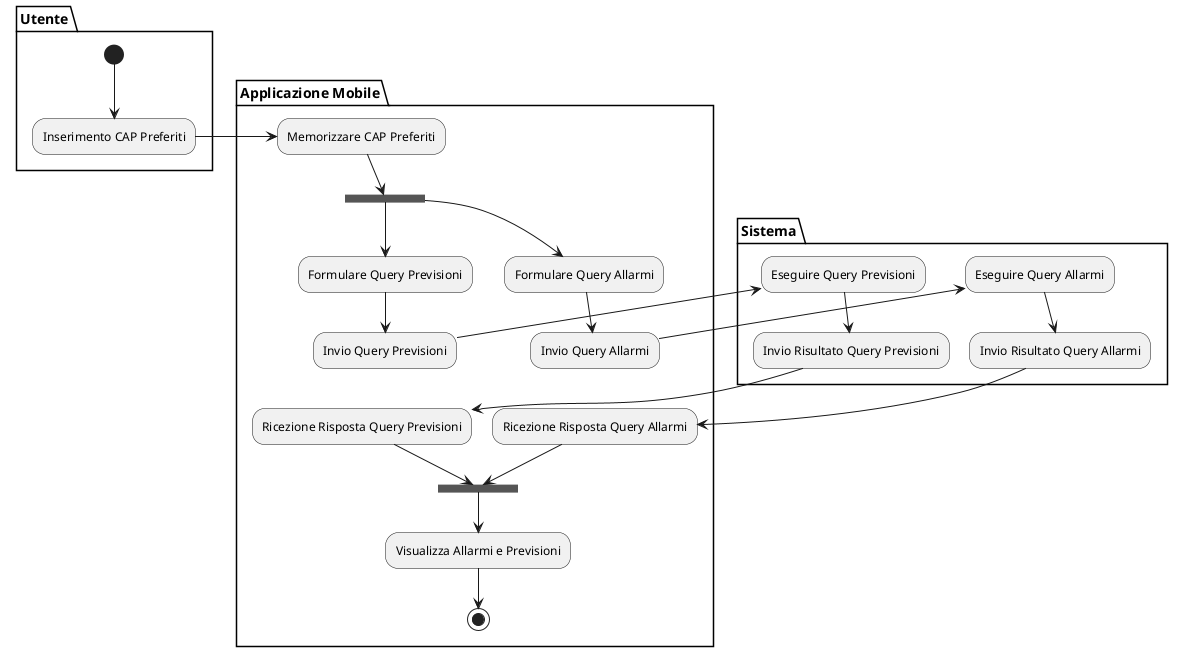 @startuml

partition Utente {
    (*) --> "Inserimento CAP Preferiti"
}

partition "Applicazione Mobile" {
    "Inserimento CAP Preferiti" -right-> "Memorizzare CAP Preferiti"
    "Memorizzare CAP Preferiti" --> ===S1===
    ===S1=== --> "Formulare Query Previsioni"
    --> "Invio Query Previsioni"
    ===S1=== --> "Formulare Query Allarmi"
    --> "Invio Query Allarmi"
}

partition Sistema {
    "Invio Query Previsioni" -right-> "Eseguire Query Previsioni"
    --> "Invio Risultato Query Previsioni"
    "Invio Query Allarmi" -right-> "Eseguire Query Allarmi"
    --> "Invio Risultato Query Allarmi"
}

partition "Applicazione Mobile" {
    "Invio Risultato Query Previsioni" --> "Ricezione Risposta Query Previsioni"
    --> ===S2===
    "Invio Risultato Query Allarmi" --> "Ricezione Risposta Query Allarmi"
    --> ===S2===
    --> "Visualizza Allarmi e Previsioni"
    --> (*)

    "Invio Query Previsioni" -[hidden]-> "Ricezione Risposta Query Previsioni"
    "Invio Query Allarmi" -[hidden]-> "Ricezione Risposta Query Allarmi"
}

@enduml
